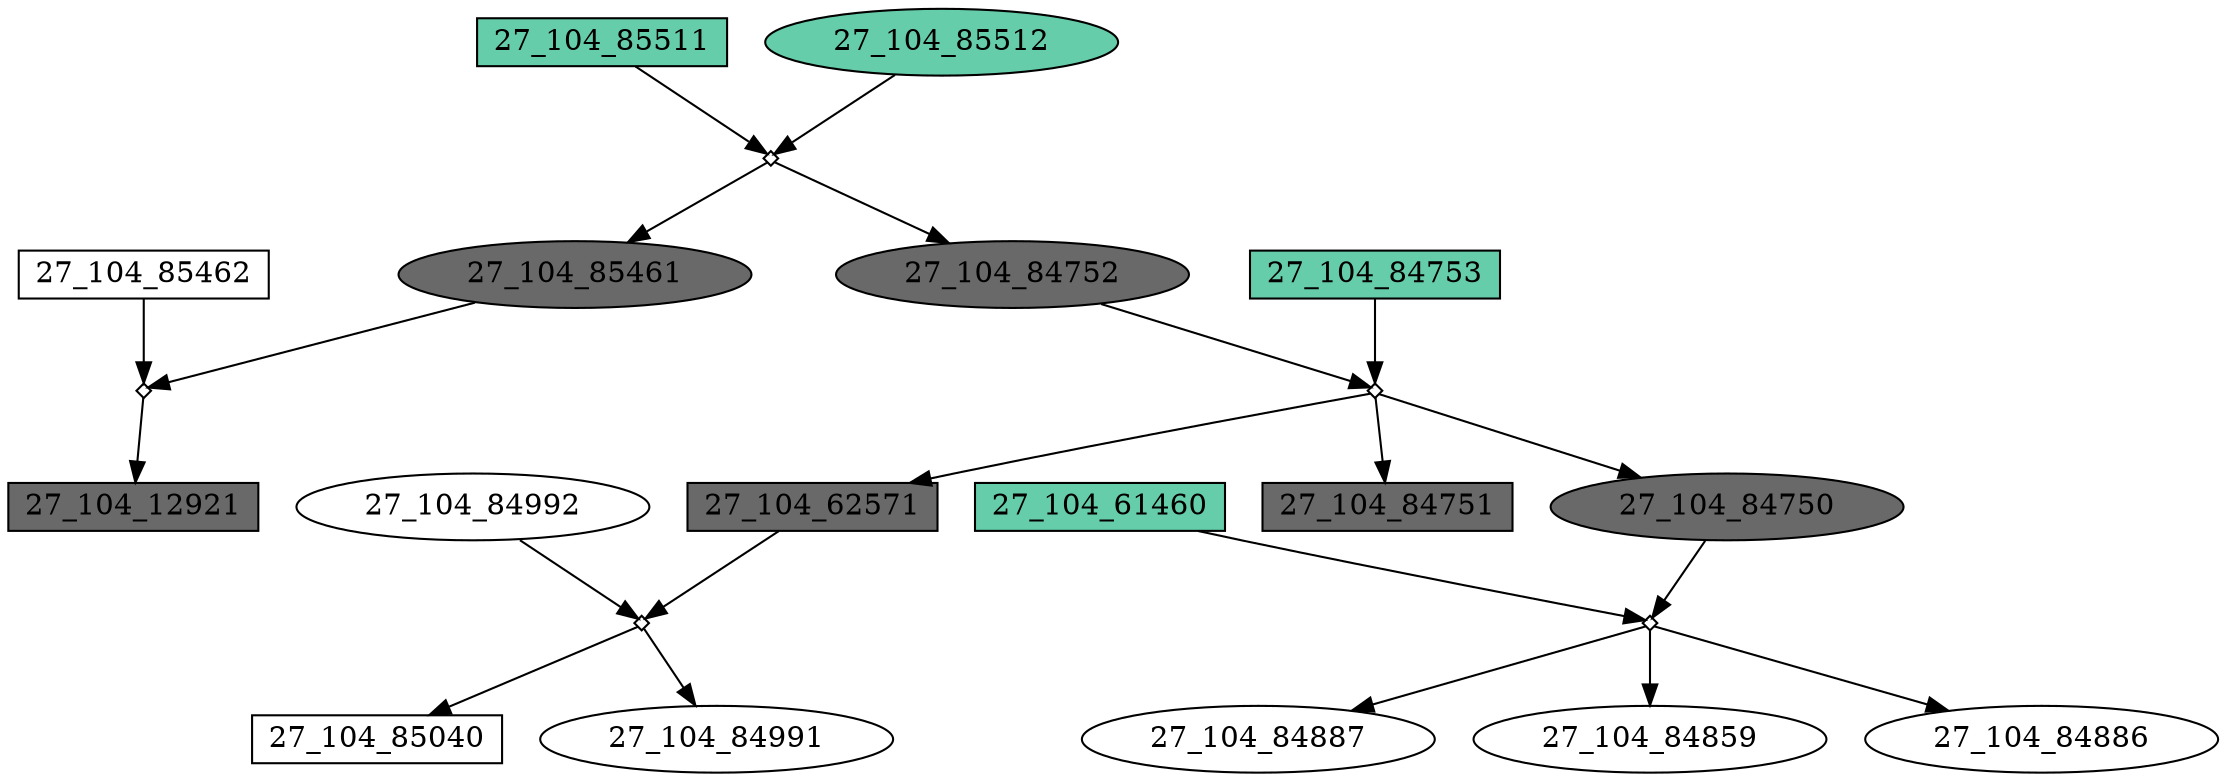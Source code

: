 digraph {
	"27_104_62571" [shape=box fillcolor=dimgrey fontcolor=black height=0.3 regular=0 shape=box style=filled width=0.5]
	"27_104_84753x27_104_84752" -> "27_104_62571"
	"27_104_62571" -> "27_104_62571x27_104_84992"
	"27_104_84751" [shape=box fillcolor=dimgrey fontcolor=black height=0.3 regular=0 shape=box style=filled width=0.5]
	"27_104_84753x27_104_84752" -> "27_104_84751"
	"27_104_84750" [shape=box fillcolor=dimgrey fontcolor=black height=0.3 regular=0 shape=ellipse style=filled width=0.5]
	"27_104_84753x27_104_84752" -> "27_104_84750"
	"27_104_84750" -> "27_104_61460x27_104_84750"
	"27_104_12921" [shape=box fillcolor=dimgrey fontcolor=black height=0.3 regular=0 shape=box style=filled width=0.5]
	"27_104_85462x27_104_85461" -> "27_104_12921"
	"27_104_84992" [shape=box fillcolor=white fontcolor=black height=0.3 regular=0 shape=ellipse style=filled width=0.5]
	"27_104_84992" -> "27_104_62571x27_104_84992"
	"27_104_61460" [shape=box fillcolor=aquamarine3 fontcolor=black height=0.3 regular=0 shape=box style=filled width=0.5]
	"27_104_61460" -> "27_104_61460x27_104_84750"
	"27_104_84752" [shape=box fillcolor=dimgrey fontcolor=black height=0.3 regular=0 shape=ellipse style=filled width=0.5]
	"27_104_85511x27_104_85512" -> "27_104_84752"
	"27_104_84752" -> "27_104_84753x27_104_84752"
	"27_104_84753" [shape=box fillcolor=aquamarine3 fontcolor=black height=0.3 regular=0 shape=box style=filled width=0.5]
	"27_104_84753" -> "27_104_84753x27_104_84752"
	"27_104_84859" [shape=box fillcolor=white fontcolor=black height=0.3 regular=0 shape=ellipse style=filled width=0.5]
	"27_104_61460x27_104_84750" -> "27_104_84859"
	"27_104_84886" [shape=box fillcolor=white fontcolor=black height=0.3 regular=0 shape=ellipse style=filled width=0.5]
	"27_104_61460x27_104_84750" -> "27_104_84886"
	"27_104_84887" [shape=box fillcolor=white fontcolor=black height=0.3 regular=0 shape=ellipse style=filled width=0.5]
	"27_104_61460x27_104_84750" -> "27_104_84887"
	"27_104_84991" [shape=box fillcolor=white fontcolor=black height=0.3 regular=0 shape=ellipse style=filled width=0.5]
	"27_104_62571x27_104_84992" -> "27_104_84991"
	"27_104_85040" [shape=box fillcolor=white fontcolor=black height=0.3 regular=0 shape=box style=filled width=0.5]
	"27_104_62571x27_104_84992" -> "27_104_85040"
	"27_104_85461" [shape=box fillcolor=dimgrey fontcolor=black height=0.3 regular=0 shape=ellipse style=filled width=0.5]
	"27_104_85511x27_104_85512" -> "27_104_85461"
	"27_104_85461" -> "27_104_85462x27_104_85461"
	"27_104_85462" [shape=box fillcolor=white fontcolor=black height=0.3 regular=0 shape=box style=filled width=0.5]
	"27_104_85462" -> "27_104_85462x27_104_85461"
	"27_104_85511" [shape=box fillcolor=aquamarine3 fontcolor=black height=0.3 regular=0 shape=box style=filled width=0.5]
	"27_104_85511" -> "27_104_85511x27_104_85512"
	"27_104_85512" [shape=box fillcolor=aquamarine3 fontcolor=black height=0.3 regular=0 shape=ellipse style=filled width=0.5]
	"27_104_85512" -> "27_104_85511x27_104_85512"
	"27_104_61460x27_104_84750" [label="" height=.1 shape=diamond width=.1]
	"27_104_85511x27_104_85512" [label="" height=.1 shape=diamond width=.1]
	"27_104_85462x27_104_85461" [label="" height=.1 shape=diamond width=.1]
	"27_104_62571x27_104_84992" [label="" height=.1 shape=diamond width=.1]
	"27_104_84753x27_104_84752" [label="" height=.1 shape=diamond width=.1]
}
